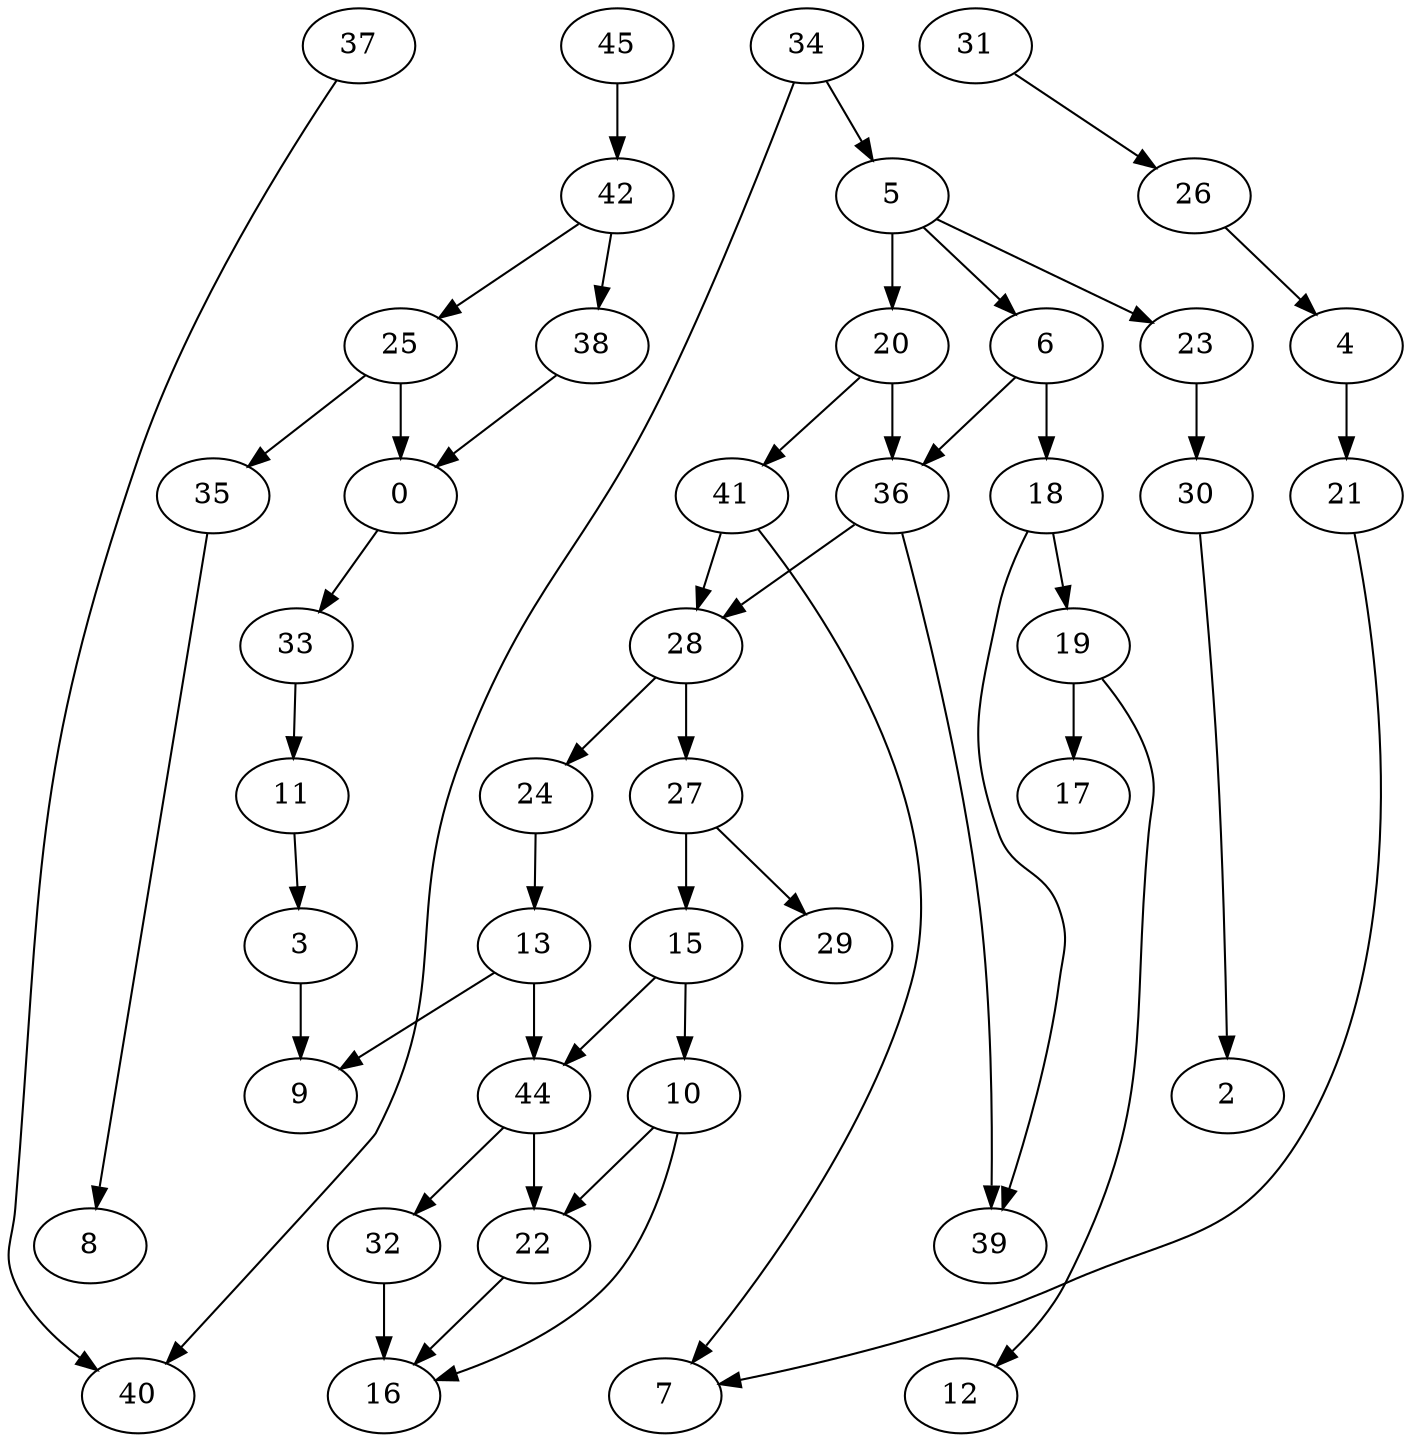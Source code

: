 digraph G {
    0;
    33;
    11;
    3;
    9;
    37;
    40;
    4;
    21;
    7;
    5;
    6;
    20;
    23;
    18;
    36;
    41;
    30;
    19;
    39;
    28;
    2;
    12;
    17;
    24;
    27;
    13;
    15;
    29;
    44;
    10;
    22;
    16;
    32;
    31;
    26;
    45;
    42;
    25;
    38;
    35;
    8;
    34;
    0 -> 33 [weight=0];
    33 -> 11 [weight=0];
    11 -> 3 [weight=0];
    3 -> 9 [weight=2];
    37 -> 40 [weight=0];
    4 -> 21 [weight=0];
    21 -> 7 [weight=0];
    5 -> 6 [weight=0];
    5 -> 20 [weight=4];
    5 -> 23 [weight=0];
    6 -> 18 [weight=2];
    6 -> 36 [weight=0];
    20 -> 36 [weight=2];
    20 -> 41 [weight=0];
    23 -> 30 [weight=0];
    18 -> 19 [weight=0];
    18 -> 39 [weight=0];
    36 -> 39 [weight=0];
    36 -> 28 [weight=0];
    41 -> 7 [weight=0];
    41 -> 28 [weight=0];
    30 -> 2 [weight=0];
    19 -> 12 [weight=0];
    19 -> 17 [weight=0];
    28 -> 24 [weight=0];
    28 -> 27 [weight=2];
    24 -> 13 [weight=0];
    27 -> 15 [weight=1];
    27 -> 29 [weight=0];
    13 -> 9 [weight=0];
    13 -> 44 [weight=1];
    15 -> 10 [weight=0];
    15 -> 44 [weight=0];
    44 -> 22 [weight=2];
    44 -> 32 [weight=1];
    10 -> 22 [weight=0];
    10 -> 16 [weight=0];
    22 -> 16 [weight=1];
    32 -> 16 [weight=2];
    31 -> 26 [weight=0];
    26 -> 4 [weight=0];
    45 -> 42 [weight=1];
    42 -> 25 [weight=0];
    42 -> 38 [weight=0];
    25 -> 0 [weight=2];
    25 -> 35 [weight=0];
    38 -> 0 [weight=0];
    35 -> 8 [weight=0];
    34 -> 40 [weight=0];
    34 -> 5 [weight=0];
}
